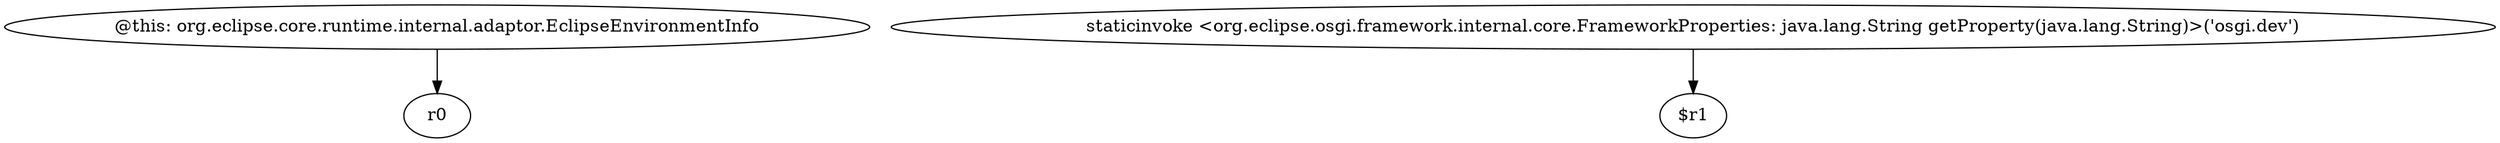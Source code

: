 digraph g {
0[label="@this: org.eclipse.core.runtime.internal.adaptor.EclipseEnvironmentInfo"]
1[label="r0"]
0->1[label=""]
2[label="staticinvoke <org.eclipse.osgi.framework.internal.core.FrameworkProperties: java.lang.String getProperty(java.lang.String)>('osgi.dev')"]
3[label="$r1"]
2->3[label=""]
}